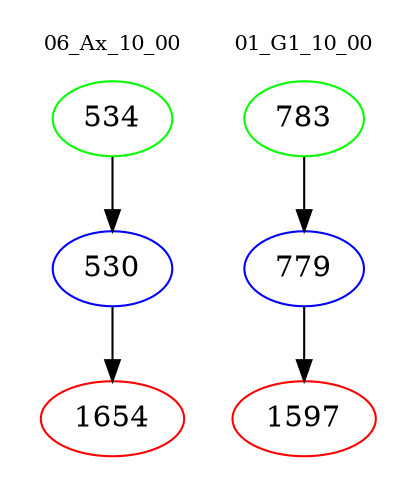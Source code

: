 digraph{
subgraph cluster_0 {
color = white
label = "06_Ax_10_00";
fontsize=10;
T0_534 [label="534", color="green"]
T0_534 -> T0_530 [color="black"]
T0_530 [label="530", color="blue"]
T0_530 -> T0_1654 [color="black"]
T0_1654 [label="1654", color="red"]
}
subgraph cluster_1 {
color = white
label = "01_G1_10_00";
fontsize=10;
T1_783 [label="783", color="green"]
T1_783 -> T1_779 [color="black"]
T1_779 [label="779", color="blue"]
T1_779 -> T1_1597 [color="black"]
T1_1597 [label="1597", color="red"]
}
}
